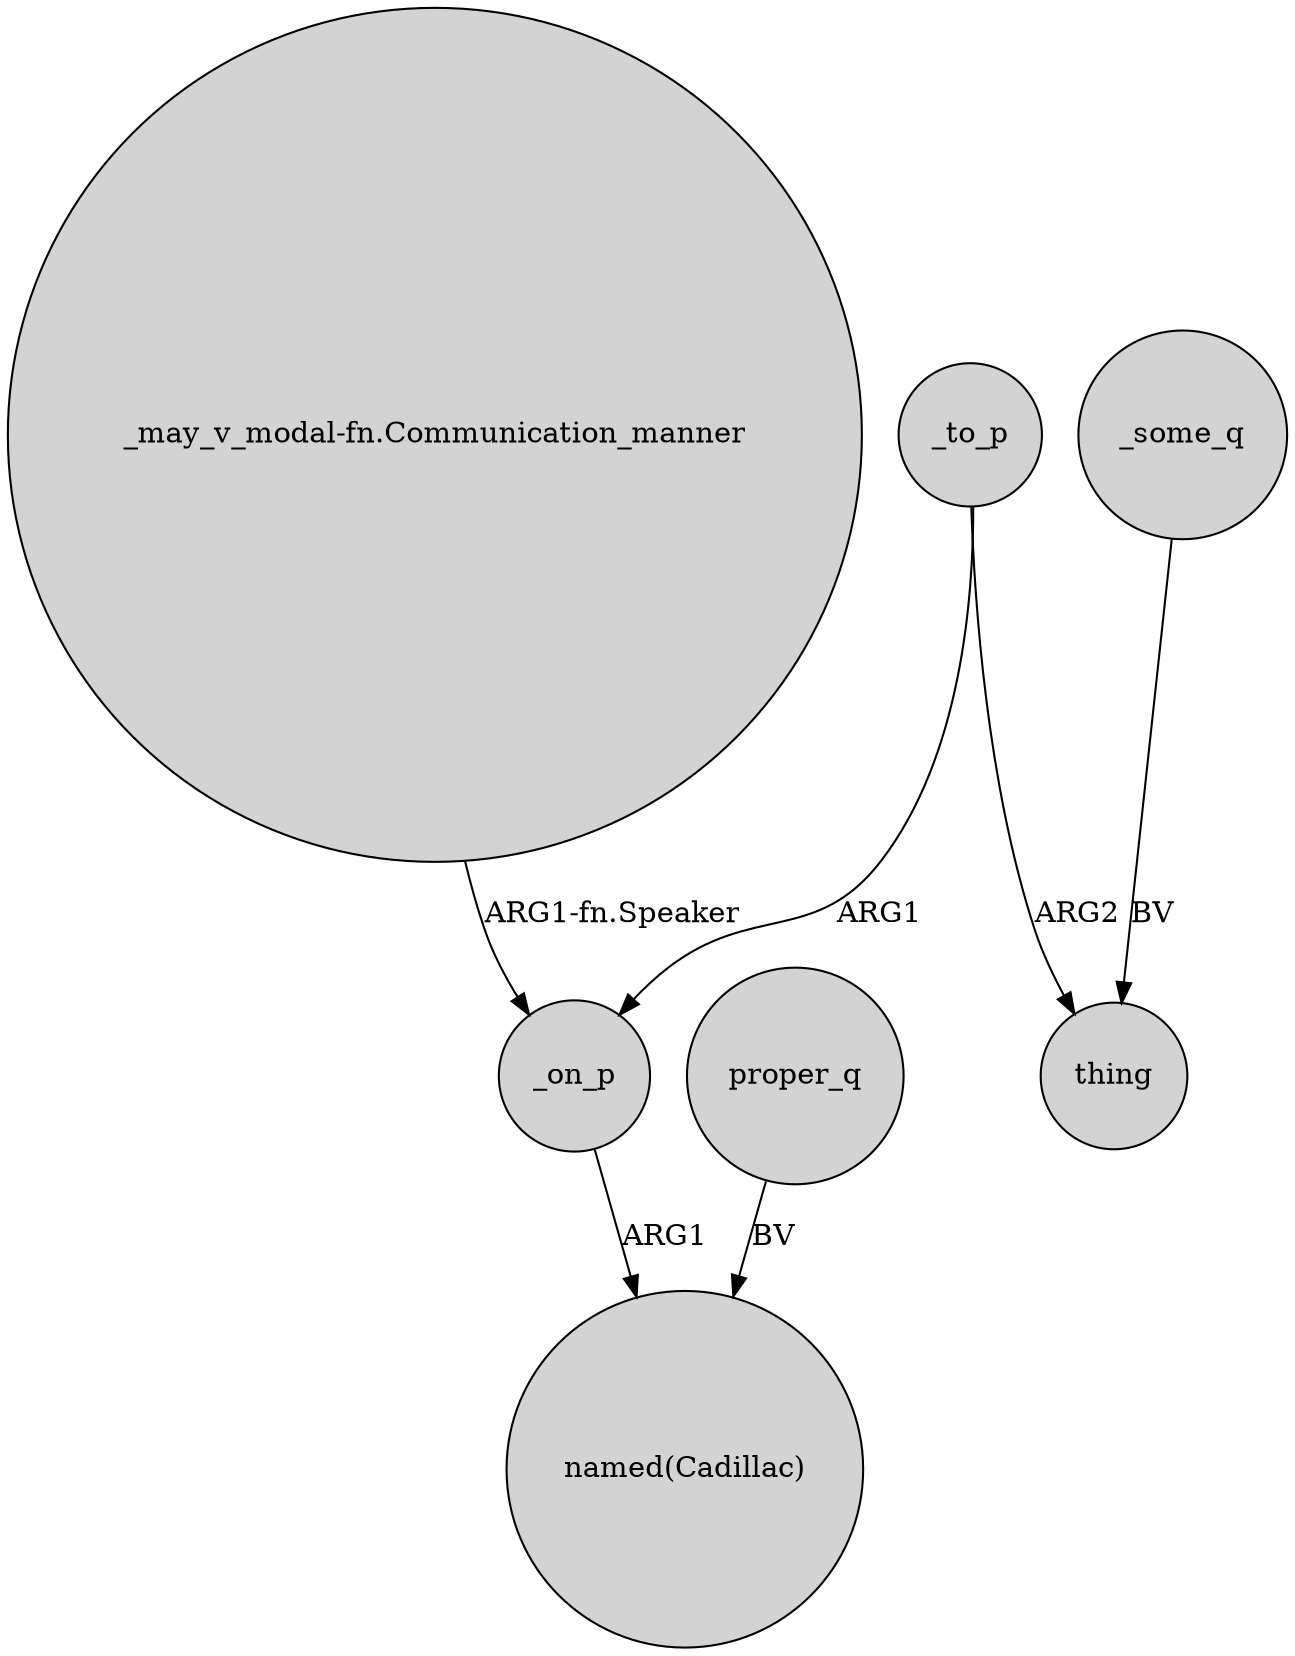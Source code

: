 digraph {
	node [shape=circle style=filled]
	"_may_v_modal-fn.Communication_manner" -> _on_p [label="ARG1-fn.Speaker"]
	_on_p -> "named(Cadillac)" [label=ARG1]
	_some_q -> thing [label=BV]
	_to_p -> thing [label=ARG2]
	_to_p -> _on_p [label=ARG1]
	proper_q -> "named(Cadillac)" [label=BV]
}
